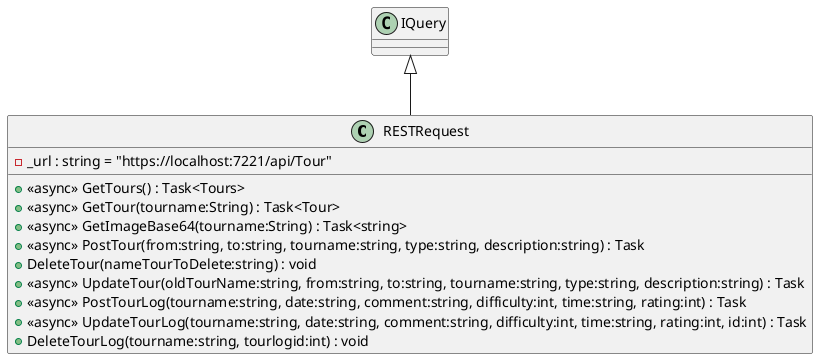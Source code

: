 @startuml
class RESTRequest {
    - _url : string = "https://localhost:7221/api/Tour"
    + <<async>> GetTours() : Task<Tours>
    + <<async>> GetTour(tourname:String) : Task<Tour>
    + <<async>> GetImageBase64(tourname:String) : Task<string>
    + <<async>> PostTour(from:string, to:string, tourname:string, type:string, description:string) : Task
    + DeleteTour(nameTourToDelete:string) : void
    + <<async>> UpdateTour(oldTourName:string, from:string, to:string, tourname:string, type:string, description:string) : Task
    + <<async>> PostTourLog(tourname:string, date:string, comment:string, difficulty:int, time:string, rating:int) : Task
    + <<async>> UpdateTourLog(tourname:string, date:string, comment:string, difficulty:int, time:string, rating:int, id:int) : Task
    + DeleteTourLog(tourname:string, tourlogid:int) : void
}
IQuery <|-- RESTRequest
@enduml
